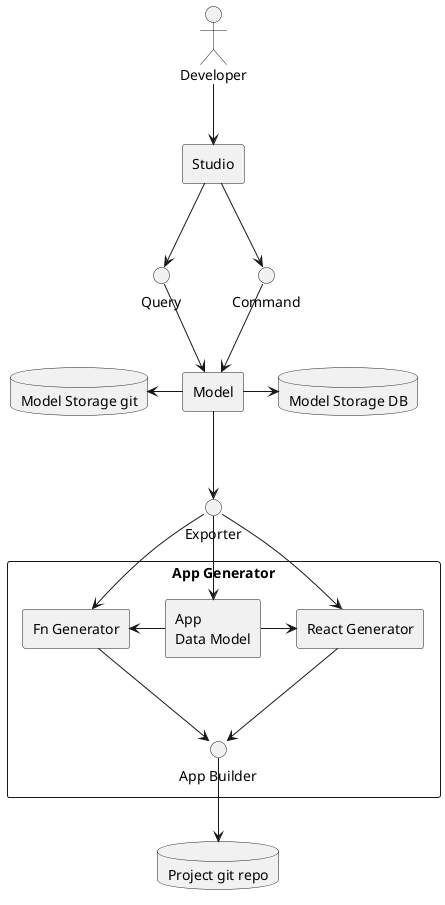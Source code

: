 @startuml Overview

skinparam rectangleStyle uml2

actor Developer
rectangle Studio

interface Query
interface Command

rectangle "Model" as DataModel
database "Model Storage DB" as ModelStorage
database "Model Storage git" as ModelStorageGit

interface Exporter

rectangle "App Generator" {
  rectangle "React Generator" as ReactGenerator
  rectangle "App\nData Model" as DataModelGenerator
  rectangle "Fn Generator" as FnGenerator
  interface "App Builder" as AppBuilder
}


database "Project git repo" as GitRepo

Developer -down-> Studio
Studio -down-> Query
Studio -down-> Command

Query -down-> DataModel
Command -down-> DataModel

DataModel -right-> ModelStorage
DataModel -left-> ModelStorageGit

DataModel -down-> Exporter

Exporter -down-> ReactGenerator
Exporter -down-> FnGenerator
Exporter -down-> DataModelGenerator

ReactGenerator -down-> AppBuilder
FnGenerator -down-> AppBuilder

DataModelGenerator -right-> ReactGenerator
DataModelGenerator -left-> FnGenerator

AppBuilder -down-> GitRepo

@enduml
